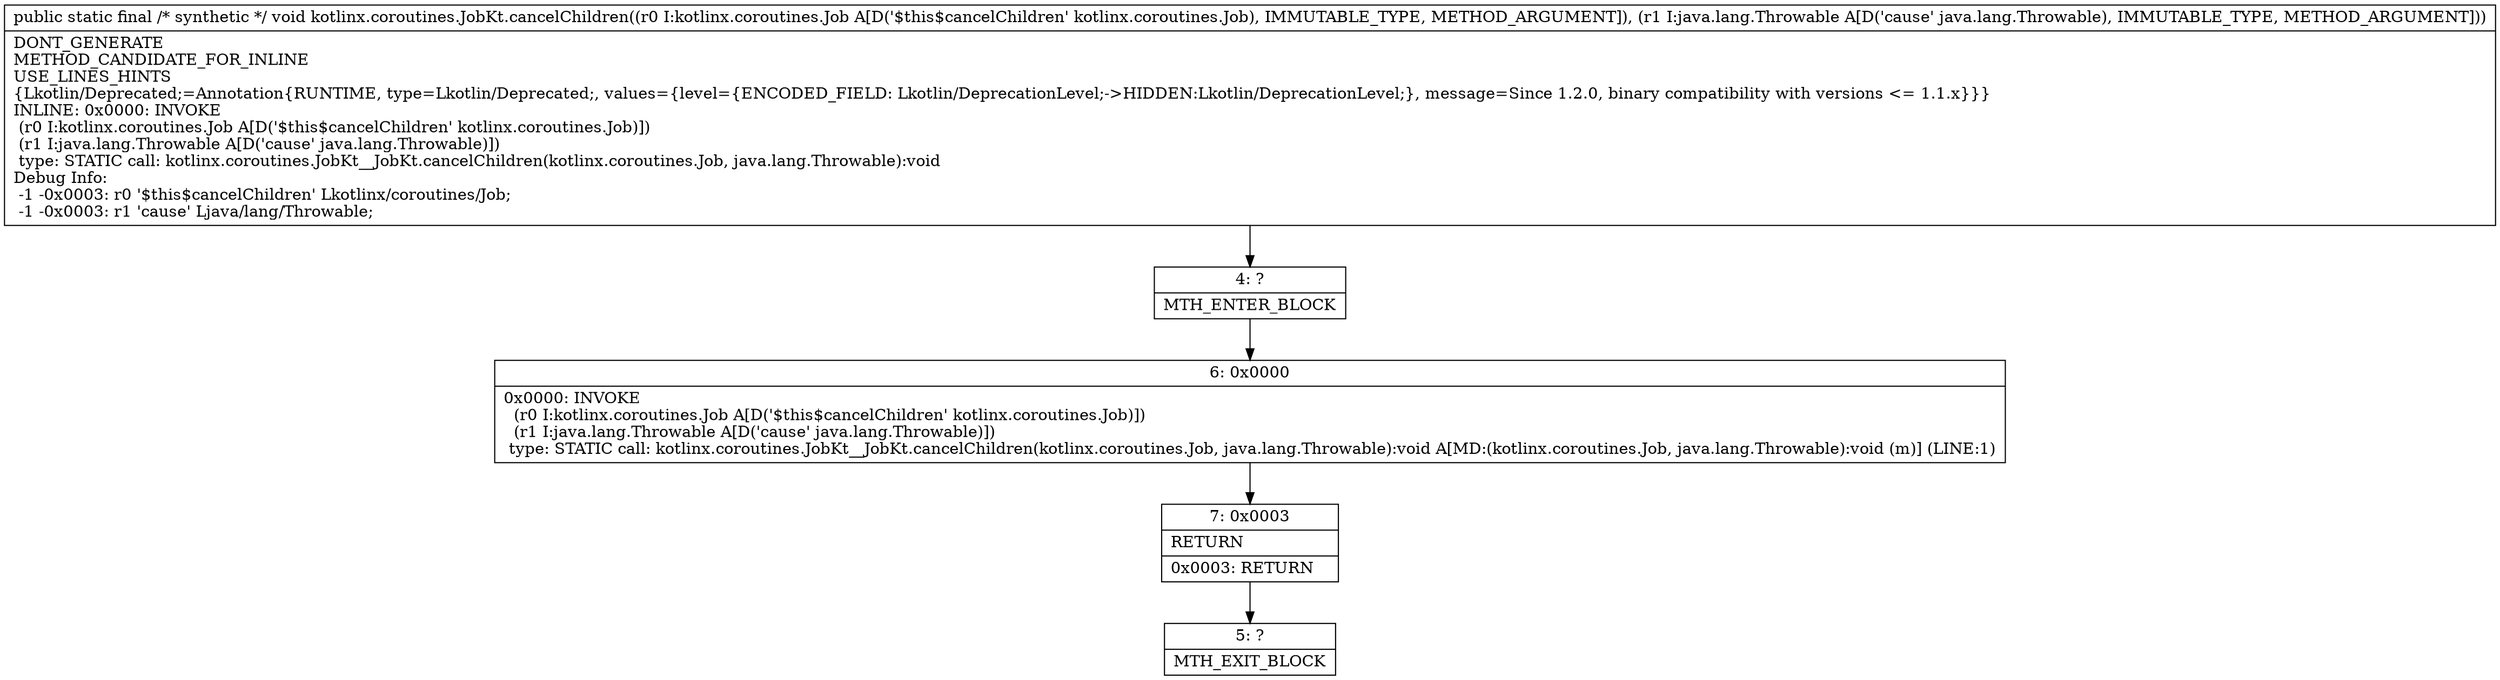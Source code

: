 digraph "CFG forkotlinx.coroutines.JobKt.cancelChildren(Lkotlinx\/coroutines\/Job;Ljava\/lang\/Throwable;)V" {
Node_4 [shape=record,label="{4\:\ ?|MTH_ENTER_BLOCK\l}"];
Node_6 [shape=record,label="{6\:\ 0x0000|0x0000: INVOKE  \l  (r0 I:kotlinx.coroutines.Job A[D('$this$cancelChildren' kotlinx.coroutines.Job)])\l  (r1 I:java.lang.Throwable A[D('cause' java.lang.Throwable)])\l type: STATIC call: kotlinx.coroutines.JobKt__JobKt.cancelChildren(kotlinx.coroutines.Job, java.lang.Throwable):void A[MD:(kotlinx.coroutines.Job, java.lang.Throwable):void (m)] (LINE:1)\l}"];
Node_7 [shape=record,label="{7\:\ 0x0003|RETURN\l|0x0003: RETURN   \l}"];
Node_5 [shape=record,label="{5\:\ ?|MTH_EXIT_BLOCK\l}"];
MethodNode[shape=record,label="{public static final \/* synthetic *\/ void kotlinx.coroutines.JobKt.cancelChildren((r0 I:kotlinx.coroutines.Job A[D('$this$cancelChildren' kotlinx.coroutines.Job), IMMUTABLE_TYPE, METHOD_ARGUMENT]), (r1 I:java.lang.Throwable A[D('cause' java.lang.Throwable), IMMUTABLE_TYPE, METHOD_ARGUMENT]))  | DONT_GENERATE\lMETHOD_CANDIDATE_FOR_INLINE\lUSE_LINES_HINTS\l\{Lkotlin\/Deprecated;=Annotation\{RUNTIME, type=Lkotlin\/Deprecated;, values=\{level=\{ENCODED_FIELD: Lkotlin\/DeprecationLevel;\-\>HIDDEN:Lkotlin\/DeprecationLevel;\}, message=Since 1.2.0, binary compatibility with versions \<= 1.1.x\}\}\}\lINLINE: 0x0000: INVOKE  \l  (r0 I:kotlinx.coroutines.Job A[D('$this$cancelChildren' kotlinx.coroutines.Job)])\l  (r1 I:java.lang.Throwable A[D('cause' java.lang.Throwable)])\l type: STATIC call: kotlinx.coroutines.JobKt__JobKt.cancelChildren(kotlinx.coroutines.Job, java.lang.Throwable):void\lDebug Info:\l  \-1 \-0x0003: r0 '$this$cancelChildren' Lkotlinx\/coroutines\/Job;\l  \-1 \-0x0003: r1 'cause' Ljava\/lang\/Throwable;\l}"];
MethodNode -> Node_4;Node_4 -> Node_6;
Node_6 -> Node_7;
Node_7 -> Node_5;
}

